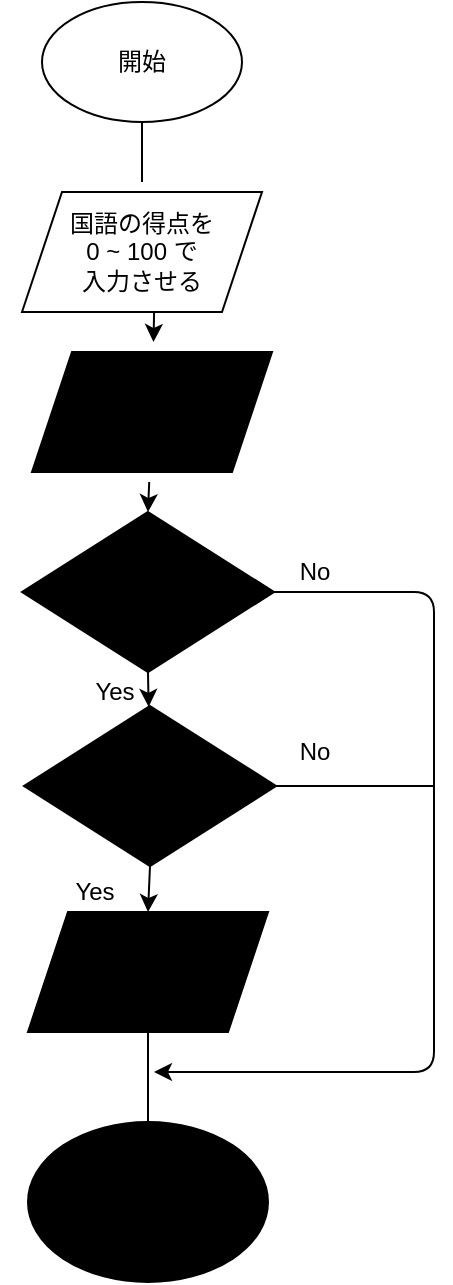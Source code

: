 <mxfile>
    <diagram id="D01YF5sSQl2K_aBZbqCG" name="ページ1">
        <mxGraphModel dx="710" dy="299" grid="1" gridSize="10" guides="1" tooltips="1" connect="1" arrows="1" fold="1" page="1" pageScale="1" pageWidth="827" pageHeight="1169" math="0" shadow="0">
            <root>
                <mxCell id="0"/>
                <mxCell id="1" parent="0"/>
                <mxCell id="2" value="" style="ellipse;whiteSpace=wrap;html=1;" vertex="1" parent="1">
                    <mxGeometry x="364" y="25" width="100" height="60" as="geometry"/>
                </mxCell>
                <mxCell id="3" value="" style="shape=parallelogram;perimeter=parallelogramPerimeter;whiteSpace=wrap;html=1;fixedSize=1;" vertex="1" parent="1">
                    <mxGeometry x="354" y="120" width="120" height="60" as="geometry"/>
                </mxCell>
                <mxCell id="4" value="開始" style="text;html=1;strokeColor=none;fillColor=none;align=center;verticalAlign=middle;whiteSpace=wrap;rounded=0;" vertex="1" parent="1">
                    <mxGeometry x="384" y="40" width="60" height="30" as="geometry"/>
                </mxCell>
                <mxCell id="5" value="国語の得点を&lt;br&gt;0 ~ 100 で&lt;br&gt;入力させる" style="text;html=1;strokeColor=none;fillColor=none;align=center;verticalAlign=middle;whiteSpace=wrap;rounded=0;" vertex="1" parent="1">
                    <mxGeometry x="359" y="115" width="110" height="70" as="geometry"/>
                </mxCell>
                <mxCell id="6" value="" style="shape=parallelogram;perimeter=parallelogramPerimeter;whiteSpace=wrap;html=1;fixedSize=1;fillColor=#000000;" vertex="1" parent="1">
                    <mxGeometry x="359" y="200" width="120" height="60" as="geometry"/>
                </mxCell>
                <mxCell id="7" value="英語の得点を&lt;br&gt;0 ~ 100 で&lt;br&gt;入力させる" style="text;html=1;strokeColor=none;fillColor=none;align=center;verticalAlign=middle;whiteSpace=wrap;rounded=0;" vertex="1" parent="1">
                    <mxGeometry x="364" y="195" width="110" height="70" as="geometry"/>
                </mxCell>
                <mxCell id="8" value="" style="rhombus;whiteSpace=wrap;html=1;fillColor=#000000;" vertex="1" parent="1">
                    <mxGeometry x="354" y="280" width="126" height="80" as="geometry"/>
                </mxCell>
                <mxCell id="9" value="" style="rhombus;whiteSpace=wrap;html=1;fillColor=#000000;" vertex="1" parent="1">
                    <mxGeometry x="355" y="377" width="126" height="80" as="geometry"/>
                </mxCell>
                <mxCell id="10" value="国語の得点が&lt;br&gt;100" style="text;html=1;strokeColor=none;fillColor=none;align=center;verticalAlign=middle;whiteSpace=wrap;rounded=0;" vertex="1" parent="1">
                    <mxGeometry x="371" y="287.5" width="96" height="65" as="geometry"/>
                </mxCell>
                <mxCell id="11" value="英語の得点が&lt;br&gt;100" style="text;html=1;strokeColor=none;fillColor=none;align=center;verticalAlign=middle;whiteSpace=wrap;rounded=0;" vertex="1" parent="1">
                    <mxGeometry x="369" y="387.5" width="96" height="65" as="geometry"/>
                </mxCell>
                <mxCell id="13" value="" style="shape=parallelogram;perimeter=parallelogramPerimeter;whiteSpace=wrap;html=1;fixedSize=1;fillColor=#000000;" vertex="1" parent="1">
                    <mxGeometry x="357" y="480" width="120" height="60" as="geometry"/>
                </mxCell>
                <mxCell id="14" value="「満点です」" style="text;html=1;strokeColor=none;fillColor=none;align=center;verticalAlign=middle;whiteSpace=wrap;rounded=0;" vertex="1" parent="1">
                    <mxGeometry x="343.5" y="495" width="151" height="30" as="geometry"/>
                </mxCell>
                <mxCell id="15" value="" style="ellipse;whiteSpace=wrap;html=1;fillColor=#000000;" vertex="1" parent="1">
                    <mxGeometry x="357" y="585" width="120" height="80" as="geometry"/>
                </mxCell>
                <mxCell id="16" value="終了" style="text;html=1;strokeColor=none;fillColor=none;align=center;verticalAlign=middle;whiteSpace=wrap;rounded=0;" vertex="1" parent="1">
                    <mxGeometry x="389" y="610" width="60" height="30" as="geometry"/>
                </mxCell>
                <mxCell id="17" value="" style="endArrow=classic;html=1;exitX=0.555;exitY=0.929;exitDx=0;exitDy=0;exitPerimeter=0;" edge="1" parent="1" source="5" target="7">
                    <mxGeometry width="50" height="50" relative="1" as="geometry">
                        <mxPoint x="520" y="170" as="sourcePoint"/>
                        <mxPoint x="480" y="190" as="targetPoint"/>
                    </mxGeometry>
                </mxCell>
                <mxCell id="19" value="" style="endArrow=classic;html=1;entryX=0.5;entryY=0;entryDx=0;entryDy=0;" edge="1" parent="1" source="7" target="8">
                    <mxGeometry width="50" height="50" relative="1" as="geometry">
                        <mxPoint x="430.05" y="190.03" as="sourcePoint"/>
                        <mxPoint x="429.735" y="205" as="targetPoint"/>
                    </mxGeometry>
                </mxCell>
                <mxCell id="20" value="" style="endArrow=classic;html=1;exitX=0.5;exitY=1;exitDx=0;exitDy=0;" edge="1" parent="1" source="8" target="9">
                    <mxGeometry width="50" height="50" relative="1" as="geometry">
                        <mxPoint x="431" y="377" as="sourcePoint"/>
                        <mxPoint x="481" y="327" as="targetPoint"/>
                    </mxGeometry>
                </mxCell>
                <mxCell id="21" value="" style="endArrow=classic;html=1;exitX=0.5;exitY=1;exitDx=0;exitDy=0;entryX=0.5;entryY=0;entryDx=0;entryDy=0;" edge="1" parent="1" source="9" target="13">
                    <mxGeometry width="50" height="50" relative="1" as="geometry">
                        <mxPoint x="460" y="490" as="sourcePoint"/>
                        <mxPoint x="510" y="440" as="targetPoint"/>
                    </mxGeometry>
                </mxCell>
                <mxCell id="22" value="" style="endArrow=none;html=1;exitX=0.5;exitY=1;exitDx=0;exitDy=0;entryX=0.5;entryY=0;entryDx=0;entryDy=0;" edge="1" parent="1" source="13" target="15">
                    <mxGeometry width="50" height="50" relative="1" as="geometry">
                        <mxPoint x="470" y="600" as="sourcePoint"/>
                        <mxPoint x="520" y="550" as="targetPoint"/>
                    </mxGeometry>
                </mxCell>
                <mxCell id="23" value="" style="endArrow=none;html=1;exitX=0.5;exitY=1;exitDx=0;exitDy=0;" edge="1" parent="1" source="2" target="5">
                    <mxGeometry width="50" height="50" relative="1" as="geometry">
                        <mxPoint x="480" y="130" as="sourcePoint"/>
                        <mxPoint x="530" y="80" as="targetPoint"/>
                    </mxGeometry>
                </mxCell>
                <mxCell id="24" value="" style="endArrow=classic;html=1;exitX=1;exitY=0.5;exitDx=0;exitDy=0;" edge="1" parent="1" source="8">
                    <mxGeometry width="50" height="50" relative="1" as="geometry">
                        <mxPoint x="590" y="460" as="sourcePoint"/>
                        <mxPoint x="420" y="560" as="targetPoint"/>
                        <Array as="points">
                            <mxPoint x="560" y="320"/>
                            <mxPoint x="560" y="560"/>
                        </Array>
                    </mxGeometry>
                </mxCell>
                <mxCell id="26" value="" style="endArrow=none;html=1;exitX=1;exitY=0.5;exitDx=0;exitDy=0;" edge="1" parent="1" source="9">
                    <mxGeometry width="50" height="50" relative="1" as="geometry">
                        <mxPoint x="580" y="460" as="sourcePoint"/>
                        <mxPoint x="560" y="417" as="targetPoint"/>
                    </mxGeometry>
                </mxCell>
                <mxCell id="27" value="No" style="text;html=1;align=center;verticalAlign=middle;resizable=0;points=[];autosize=1;strokeColor=none;fillColor=none;" vertex="1" parent="1">
                    <mxGeometry x="480" y="295" width="40" height="30" as="geometry"/>
                </mxCell>
                <mxCell id="28" value="No" style="text;html=1;align=center;verticalAlign=middle;resizable=0;points=[];autosize=1;strokeColor=none;fillColor=none;" vertex="1" parent="1">
                    <mxGeometry x="480" y="385" width="40" height="30" as="geometry"/>
                </mxCell>
                <mxCell id="29" value="Yes" style="text;html=1;align=center;verticalAlign=middle;resizable=0;points=[];autosize=1;strokeColor=none;fillColor=none;" vertex="1" parent="1">
                    <mxGeometry x="380" y="355" width="40" height="30" as="geometry"/>
                </mxCell>
                <mxCell id="30" value="Yes" style="text;html=1;align=center;verticalAlign=middle;resizable=0;points=[];autosize=1;strokeColor=none;fillColor=none;" vertex="1" parent="1">
                    <mxGeometry x="370" y="455" width="40" height="30" as="geometry"/>
                </mxCell>
            </root>
        </mxGraphModel>
    </diagram>
</mxfile>